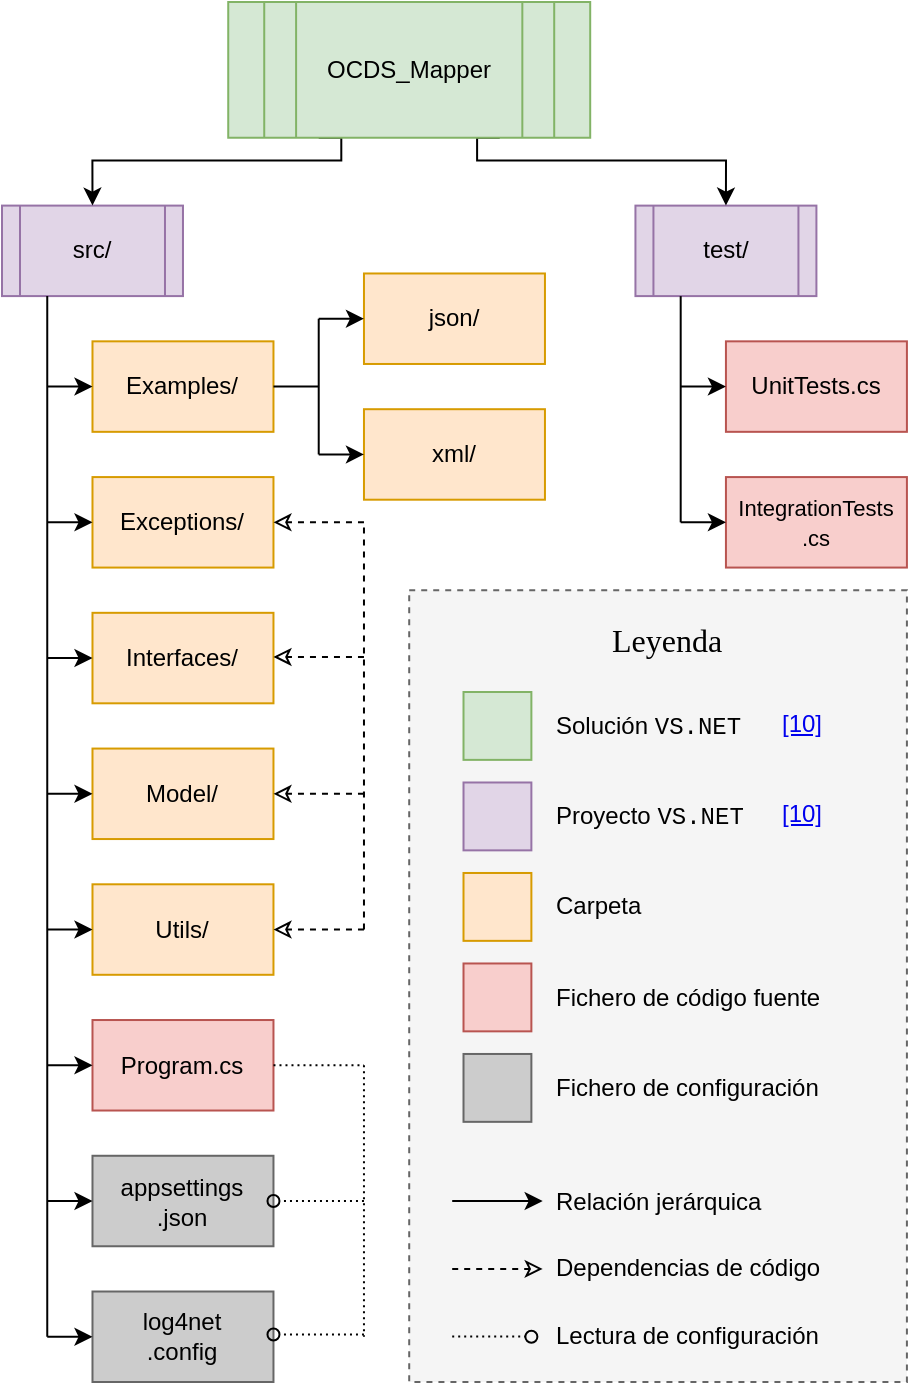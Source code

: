 <mxfile version="14.5.1" type="device"><diagram id="QbHbkleJUsxGR9_79U8a" name="Página-1"><mxGraphModel dx="1422" dy="825" grid="1" gridSize="10" guides="1" tooltips="1" connect="1" arrows="1" fold="1" page="1" pageScale="1" pageWidth="827" pageHeight="1169" math="0" shadow="0"><root><mxCell id="0"/><mxCell id="1" parent="0"/><mxCell id="VqXZYSWMb4L9y5wpS0Xz-1" value="" style="group" vertex="1" connectable="0" parent="1"><mxGeometry x="120" y="30" width="452.46" height="690" as="geometry"/></mxCell><mxCell id="2zbSsPdtElffrA6Gq3fq-1" value="src/" style="shape=process;whiteSpace=wrap;html=1;backgroundOutline=1;direction=west;fillColor=#e1d5e7;strokeColor=#9673a6;" parent="VqXZYSWMb4L9y5wpS0Xz-1" vertex="1"><mxGeometry y="101.803" width="90.492" height="45.246" as="geometry"/></mxCell><mxCell id="2zbSsPdtElffrA6Gq3fq-2" value="test/" style="shape=process;whiteSpace=wrap;html=1;backgroundOutline=1;fillColor=#e1d5e7;strokeColor=#9673a6;" parent="VqXZYSWMb4L9y5wpS0Xz-1" vertex="1"><mxGeometry x="316.722" y="101.803" width="90.492" height="45.246" as="geometry"/></mxCell><mxCell id="2zbSsPdtElffrA6Gq3fq-3" value="Examples/" style="rounded=0;whiteSpace=wrap;html=1;fillColor=#ffe6cc;strokeColor=#d79b00;" parent="VqXZYSWMb4L9y5wpS0Xz-1" vertex="1"><mxGeometry x="45.246" y="169.672" width="90.492" height="45.246" as="geometry"/></mxCell><mxCell id="2zbSsPdtElffrA6Gq3fq-4" value="Exceptions/" style="rounded=0;whiteSpace=wrap;html=1;fillColor=#ffe6cc;strokeColor=#d79b00;" parent="VqXZYSWMb4L9y5wpS0Xz-1" vertex="1"><mxGeometry x="45.246" y="237.541" width="90.492" height="45.246" as="geometry"/></mxCell><mxCell id="2zbSsPdtElffrA6Gq3fq-5" value="Interfaces/" style="rounded=0;whiteSpace=wrap;html=1;fillColor=#ffe6cc;strokeColor=#d79b00;" parent="VqXZYSWMb4L9y5wpS0Xz-1" vertex="1"><mxGeometry x="45.246" y="305.41" width="90.492" height="45.246" as="geometry"/></mxCell><mxCell id="2zbSsPdtElffrA6Gq3fq-6" value="Model/" style="rounded=0;whiteSpace=wrap;html=1;fillColor=#ffe6cc;strokeColor=#d79b00;" parent="VqXZYSWMb4L9y5wpS0Xz-1" vertex="1"><mxGeometry x="45.246" y="373.279" width="90.492" height="45.246" as="geometry"/></mxCell><mxCell id="2zbSsPdtElffrA6Gq3fq-7" value="Utils/" style="rounded=0;whiteSpace=wrap;html=1;fillColor=#ffe6cc;strokeColor=#d79b00;" parent="VqXZYSWMb4L9y5wpS0Xz-1" vertex="1"><mxGeometry x="45.246" y="441.148" width="90.492" height="45.246" as="geometry"/></mxCell><mxCell id="2zbSsPdtElffrA6Gq3fq-13" value="xml/" style="rounded=0;whiteSpace=wrap;html=1;fillColor=#ffe6cc;strokeColor=#d79b00;" parent="VqXZYSWMb4L9y5wpS0Xz-1" vertex="1"><mxGeometry x="180.984" y="203.607" width="90.492" height="45.246" as="geometry"/></mxCell><mxCell id="2zbSsPdtElffrA6Gq3fq-14" value="json/" style="rounded=0;whiteSpace=wrap;html=1;fillColor=#ffe6cc;strokeColor=#d79b00;" parent="VqXZYSWMb4L9y5wpS0Xz-1" vertex="1"><mxGeometry x="180.984" y="135.738" width="90.492" height="45.246" as="geometry"/></mxCell><mxCell id="2zbSsPdtElffrA6Gq3fq-21" value="" style="endArrow=none;dashed=1;html=1;" parent="VqXZYSWMb4L9y5wpS0Xz-1" edge="1"><mxGeometry width="50" height="50" relative="1" as="geometry"><mxPoint x="180.984" y="463.77" as="sourcePoint"/><mxPoint x="180.984" y="260.164" as="targetPoint"/></mxGeometry></mxCell><mxCell id="2zbSsPdtElffrA6Gq3fq-23" value="" style="endArrow=classic;html=1;dashed=1;entryX=1;entryY=0.5;entryDx=0;entryDy=0;endFill=0;" parent="VqXZYSWMb4L9y5wpS0Xz-1" target="2zbSsPdtElffrA6Gq3fq-4" edge="1"><mxGeometry width="50" height="50" relative="1" as="geometry"><mxPoint x="180.984" y="260.164" as="sourcePoint"/><mxPoint x="361.968" y="418.525" as="targetPoint"/></mxGeometry></mxCell><mxCell id="2zbSsPdtElffrA6Gq3fq-24" value="" style="endArrow=classic;html=1;dashed=1;entryX=1;entryY=0.5;entryDx=0;entryDy=0;endFill=0;" parent="VqXZYSWMb4L9y5wpS0Xz-1" edge="1"><mxGeometry width="50" height="50" relative="1" as="geometry"><mxPoint x="180.984" y="327.467" as="sourcePoint"/><mxPoint x="135.738" y="327.467" as="targetPoint"/></mxGeometry></mxCell><mxCell id="2zbSsPdtElffrA6Gq3fq-25" value="" style="endArrow=classic;html=1;dashed=1;entryX=1;entryY=0.5;entryDx=0;entryDy=0;endFill=0;" parent="VqXZYSWMb4L9y5wpS0Xz-1" target="2zbSsPdtElffrA6Gq3fq-6" edge="1"><mxGeometry width="50" height="50" relative="1" as="geometry"><mxPoint x="180.984" y="395.902" as="sourcePoint"/><mxPoint x="158.361" y="282.787" as="targetPoint"/></mxGeometry></mxCell><mxCell id="2zbSsPdtElffrA6Gq3fq-26" value="" style="endArrow=classic;html=1;dashed=1;entryX=1;entryY=0.5;entryDx=0;entryDy=0;endFill=0;" parent="VqXZYSWMb4L9y5wpS0Xz-1" target="2zbSsPdtElffrA6Gq3fq-7" edge="1"><mxGeometry width="50" height="50" relative="1" as="geometry"><mxPoint x="180.984" y="463.77" as="sourcePoint"/><mxPoint x="169.672" y="294.098" as="targetPoint"/></mxGeometry></mxCell><mxCell id="2zbSsPdtElffrA6Gq3fq-27" value="appsettings&lt;br&gt;.json" style="rounded=0;whiteSpace=wrap;html=1;strokeColor=#666666;fillColor=#CCCCCC;" parent="VqXZYSWMb4L9y5wpS0Xz-1" vertex="1"><mxGeometry x="45.246" y="576.885" width="90.492" height="45.246" as="geometry"/></mxCell><mxCell id="2zbSsPdtElffrA6Gq3fq-28" value="log4net&lt;br&gt;.config" style="rounded=0;whiteSpace=wrap;html=1;strokeColor=#666666;fillColor=#CCCCCC;" parent="VqXZYSWMb4L9y5wpS0Xz-1" vertex="1"><mxGeometry x="45.246" y="644.754" width="90.492" height="45.246" as="geometry"/></mxCell><mxCell id="2zbSsPdtElffrA6Gq3fq-29" value="Program.cs" style="rounded=0;whiteSpace=wrap;html=1;strokeColor=#b85450;fillColor=#f8cecc;" parent="VqXZYSWMb4L9y5wpS0Xz-1" vertex="1"><mxGeometry x="45.246" y="509.016" width="90.492" height="45.246" as="geometry"/></mxCell><mxCell id="2zbSsPdtElffrA6Gq3fq-41" value="UnitTests.cs" style="rounded=0;whiteSpace=wrap;html=1;strokeColor=#b85450;fillColor=#f8cecc;" parent="VqXZYSWMb4L9y5wpS0Xz-1" vertex="1"><mxGeometry x="361.968" y="169.672" width="90.492" height="45.246" as="geometry"/></mxCell><mxCell id="2zbSsPdtElffrA6Gq3fq-42" value="&lt;font style=&quot;font-size: 11px&quot;&gt;IntegrationTests&lt;br&gt;.cs&lt;/font&gt;" style="rounded=0;whiteSpace=wrap;html=1;strokeColor=#b85450;fillColor=#f8cecc;" parent="VqXZYSWMb4L9y5wpS0Xz-1" vertex="1"><mxGeometry x="361.968" y="237.541" width="90.492" height="45.246" as="geometry"/></mxCell><mxCell id="UAvKf2y8575WfMr1t0Ge-1" value="" style="group;fillColor=#f5f5f5;strokeColor=#666666;fontColor=#333333;dashed=1;" parent="VqXZYSWMb4L9y5wpS0Xz-1" vertex="1" connectable="0"><mxGeometry x="203.607" y="294.098" width="248.853" height="395.902" as="geometry"/></mxCell><mxCell id="UAvKf2y8575WfMr1t0Ge-3" value="&lt;font style=&quot;font-size: 16px&quot;&gt;Leyenda&lt;/font&gt;" style="text;html=1;strokeColor=none;fillColor=none;align=center;verticalAlign=middle;whiteSpace=wrap;rounded=0;shadow=0;glass=0;dashed=1;sketch=0;fontFamily=Roboto Slab;fontSource=https://fonts.googleapis.com/css?family=Roboto+Slab;fontSize=20;" parent="UAvKf2y8575WfMr1t0Ge-1" vertex="1"><mxGeometry x="106.328" y="11.311" width="45.246" height="22.623" as="geometry"/></mxCell><mxCell id="UAvKf2y8575WfMr1t0Ge-45" value="" style="group" parent="UAvKf2y8575WfMr1t0Ge-1" vertex="1" connectable="0"><mxGeometry x="21.492" y="50.902" width="213.787" height="294.098" as="geometry"/></mxCell><mxCell id="UAvKf2y8575WfMr1t0Ge-9" value="" style="rounded=0;whiteSpace=wrap;html=1;strokeColor=#9673a6;fillColor=#e1d5e7;" parent="UAvKf2y8575WfMr1t0Ge-45" vertex="1"><mxGeometry x="5.656" y="45.246" width="33.934" height="33.934" as="geometry"/></mxCell><mxCell id="UAvKf2y8575WfMr1t0Ge-10" value="" style="rounded=0;whiteSpace=wrap;html=1;strokeColor=#d79b00;fillColor=#ffe6cc;" parent="UAvKf2y8575WfMr1t0Ge-45" vertex="1"><mxGeometry x="5.656" y="90.492" width="33.934" height="33.934" as="geometry"/></mxCell><mxCell id="UAvKf2y8575WfMr1t0Ge-11" value="" style="rounded=0;whiteSpace=wrap;html=1;strokeColor=#b85450;fillColor=#f8cecc;" parent="UAvKf2y8575WfMr1t0Ge-45" vertex="1"><mxGeometry x="5.656" y="135.738" width="33.934" height="33.934" as="geometry"/></mxCell><mxCell id="UAvKf2y8575WfMr1t0Ge-12" value="" style="rounded=0;whiteSpace=wrap;html=1;strokeColor=#666666;fontColor=#333333;fillColor=#CCCCCC;" parent="UAvKf2y8575WfMr1t0Ge-45" vertex="1"><mxGeometry x="5.656" y="180.984" width="33.934" height="33.934" as="geometry"/></mxCell><mxCell id="UAvKf2y8575WfMr1t0Ge-23" value="" style="rounded=0;whiteSpace=wrap;html=1;strokeColor=#82b366;fillColor=#d5e8d4;" parent="UAvKf2y8575WfMr1t0Ge-45" vertex="1"><mxGeometry x="5.656" width="33.934" height="33.934" as="geometry"/></mxCell><mxCell id="UAvKf2y8575WfMr1t0Ge-31" value="Solución &lt;font face=&quot;Courier New&quot;&gt;VS.NET&lt;/font&gt;" style="text;html=1;strokeColor=none;fillColor=none;align=left;verticalAlign=middle;whiteSpace=wrap;rounded=0;fontColor=#000000;" parent="UAvKf2y8575WfMr1t0Ge-45" vertex="1"><mxGeometry x="49.771" y="5.656" width="152.705" height="22.623" as="geometry"/></mxCell><mxCell id="UAvKf2y8575WfMr1t0Ge-32" value="Proyecto&amp;nbsp;&lt;font face=&quot;Courier New&quot;&gt;VS.NET&lt;/font&gt;" style="text;html=1;strokeColor=none;fillColor=none;align=left;verticalAlign=middle;whiteSpace=wrap;rounded=0;fontColor=#000000;" parent="UAvKf2y8575WfMr1t0Ge-45" vertex="1"><mxGeometry x="49.771" y="50.902" width="152.705" height="22.623" as="geometry"/></mxCell><mxCell id="UAvKf2y8575WfMr1t0Ge-33" value="Carpeta" style="text;html=1;strokeColor=none;fillColor=none;align=left;verticalAlign=middle;whiteSpace=wrap;rounded=0;fontColor=#000000;" parent="UAvKf2y8575WfMr1t0Ge-45" vertex="1"><mxGeometry x="49.771" y="96.148" width="152.705" height="22.623" as="geometry"/></mxCell><mxCell id="UAvKf2y8575WfMr1t0Ge-34" value="Fichero de código fuente" style="text;html=1;strokeColor=none;fillColor=none;align=left;verticalAlign=middle;whiteSpace=wrap;rounded=0;fontColor=#000000;" parent="UAvKf2y8575WfMr1t0Ge-45" vertex="1"><mxGeometry x="49.771" y="141.393" width="164.017" height="22.623" as="geometry"/></mxCell><mxCell id="UAvKf2y8575WfMr1t0Ge-35" value="Fichero de configuración" style="text;html=1;strokeColor=none;fillColor=none;align=left;verticalAlign=middle;whiteSpace=wrap;rounded=0;fontColor=#000000;" parent="UAvKf2y8575WfMr1t0Ge-45" vertex="1"><mxGeometry x="49.771" y="186.639" width="164.017" height="22.623" as="geometry"/></mxCell><UserObject label="[10]" link="https://docs.microsoft.com/es-es/visualstudio/get-started/tutorial-projects-solutions?view=vs-2019" id="UAvKf2y8575WfMr1t0Ge-56"><mxCell style="text;html=1;strokeColor=none;fillColor=none;whiteSpace=wrap;align=center;verticalAlign=middle;fontColor=#0000EE;fontStyle=4;dashed=1;" parent="UAvKf2y8575WfMr1t0Ge-45" vertex="1"><mxGeometry x="158.361" y="-1.131" width="33.934" height="33.934" as="geometry"/></mxCell></UserObject><UserObject label="[10]" link="https://docs.microsoft.com/es-es/visualstudio/get-started/tutorial-projects-solutions?view=vs-2019" id="UAvKf2y8575WfMr1t0Ge-57"><mxCell style="text;html=1;strokeColor=none;fillColor=none;whiteSpace=wrap;align=center;verticalAlign=middle;fontColor=#0000EE;fontStyle=4;dashed=1;" parent="UAvKf2y8575WfMr1t0Ge-45" vertex="1"><mxGeometry x="158.361" y="45.246" width="33.934" height="30.541" as="geometry"/></mxCell></UserObject><mxCell id="UAvKf2y8575WfMr1t0Ge-51" style="edgeStyle=orthogonalEdgeStyle;rounded=0;orthogonalLoop=1;jettySize=auto;html=1;exitX=1;exitY=0.5;exitDx=0;exitDy=0;dashed=1;endArrow=oval;endFill=0;dashPattern=1 2;" parent="UAvKf2y8575WfMr1t0Ge-1" edge="1"><mxGeometry relative="1" as="geometry"><mxPoint x="21.492" y="373.143" as="sourcePoint"/><mxPoint x="61.082" y="373.279" as="targetPoint"/><Array as="points"><mxPoint x="56.557" y="373.279"/><mxPoint x="56.557" y="373.279"/></Array></mxGeometry></mxCell><mxCell id="UAvKf2y8575WfMr1t0Ge-29" style="edgeStyle=orthogonalEdgeStyle;rounded=0;orthogonalLoop=1;jettySize=auto;html=1;exitX=1;exitY=0.5;exitDx=0;exitDy=0;" parent="UAvKf2y8575WfMr1t0Ge-1" edge="1"><mxGeometry relative="1" as="geometry"><mxPoint x="21.492" y="305.41" as="sourcePoint"/><mxPoint x="66.738" y="305.41" as="targetPoint"/></mxGeometry></mxCell><mxCell id="UAvKf2y8575WfMr1t0Ge-52" style="edgeStyle=orthogonalEdgeStyle;rounded=0;orthogonalLoop=1;jettySize=auto;html=1;exitX=1;exitY=0.5;exitDx=0;exitDy=0;dashed=1;endArrow=classic;endFill=0;" parent="UAvKf2y8575WfMr1t0Ge-1" edge="1"><mxGeometry relative="1" as="geometry"><mxPoint x="21.492" y="339.344" as="sourcePoint"/><mxPoint x="66.738" y="339.344" as="targetPoint"/></mxGeometry></mxCell><mxCell id="UAvKf2y8575WfMr1t0Ge-36" value="Relación jerárquica" style="text;html=1;strokeColor=none;fillColor=none;align=left;verticalAlign=middle;whiteSpace=wrap;rounded=0;fontColor=#000000;" parent="UAvKf2y8575WfMr1t0Ge-1" vertex="1"><mxGeometry x="71.262" y="294.098" width="164.017" height="22.623" as="geometry"/></mxCell><mxCell id="UAvKf2y8575WfMr1t0Ge-47" value="Dependencias de código" style="text;html=1;strokeColor=none;fillColor=none;align=left;verticalAlign=middle;whiteSpace=wrap;rounded=0;fontColor=#000000;" parent="UAvKf2y8575WfMr1t0Ge-1" vertex="1"><mxGeometry x="71.262" y="328.033" width="164.017" height="22.623" as="geometry"/></mxCell><mxCell id="UAvKf2y8575WfMr1t0Ge-37" value="Lectura de configuración" style="text;html=1;strokeColor=none;fillColor=none;align=left;verticalAlign=middle;whiteSpace=wrap;rounded=0;fontColor=#000000;" parent="UAvKf2y8575WfMr1t0Ge-1" vertex="1"><mxGeometry x="71.262" y="361.967" width="164.017" height="22.623" as="geometry"/></mxCell><mxCell id="UAvKf2y8575WfMr1t0Ge-19" style="edgeStyle=orthogonalEdgeStyle;rounded=0;orthogonalLoop=1;jettySize=auto;html=1;exitX=0.25;exitY=1;exitDx=0;exitDy=0;entryX=0.5;entryY=1;entryDx=0;entryDy=0;startArrow=none;startFill=0;endArrow=classic;endFill=1;fontColor=#000000;" parent="VqXZYSWMb4L9y5wpS0Xz-1" source="UAvKf2y8575WfMr1t0Ge-14" target="2zbSsPdtElffrA6Gq3fq-1" edge="1"><mxGeometry relative="1" as="geometry"><Array as="points"><mxPoint x="169.672" y="79.18"/><mxPoint x="45.246" y="79.18"/></Array></mxGeometry></mxCell><mxCell id="UAvKf2y8575WfMr1t0Ge-20" style="edgeStyle=orthogonalEdgeStyle;rounded=0;orthogonalLoop=1;jettySize=auto;html=1;exitX=0.75;exitY=1;exitDx=0;exitDy=0;entryX=0.5;entryY=0;entryDx=0;entryDy=0;startArrow=none;startFill=0;endArrow=classic;endFill=1;fontColor=#000000;" parent="VqXZYSWMb4L9y5wpS0Xz-1" source="UAvKf2y8575WfMr1t0Ge-14" target="2zbSsPdtElffrA6Gq3fq-2" edge="1"><mxGeometry relative="1" as="geometry"><Array as="points"><mxPoint x="237.541" y="79.18"/><mxPoint x="361.968" y="79.18"/></Array></mxGeometry></mxCell><mxCell id="UAvKf2y8575WfMr1t0Ge-14" value="OCDS_Mapper" style="shape=process;whiteSpace=wrap;html=1;backgroundOutline=1;strokeColor=#82b366;fillColor=#d5e8d4;" parent="VqXZYSWMb4L9y5wpS0Xz-1" vertex="1"><mxGeometry x="113.115" width="180.984" height="67.869" as="geometry"/></mxCell><mxCell id="UAvKf2y8575WfMr1t0Ge-21" value="" style="endArrow=none;html=1;fontColor=#000000;strokeColor=#82B366;" parent="VqXZYSWMb4L9y5wpS0Xz-1" edge="1"><mxGeometry width="50" height="50" relative="1" as="geometry"><mxPoint x="147.049" y="67.869" as="sourcePoint"/><mxPoint x="147.049" as="targetPoint"/></mxGeometry></mxCell><mxCell id="UAvKf2y8575WfMr1t0Ge-22" value="" style="endArrow=none;html=1;fontColor=#000000;strokeColor=#82B366;" parent="VqXZYSWMb4L9y5wpS0Xz-1" edge="1"><mxGeometry width="50" height="50" relative="1" as="geometry"><mxPoint x="260.164" y="67.869" as="sourcePoint"/><mxPoint x="260.164" as="targetPoint"/></mxGeometry></mxCell><mxCell id="UAvKf2y8575WfMr1t0Ge-40" value="" style="endArrow=none;html=1;dashed=1;dashPattern=1 2;fontColor=#000000;" parent="VqXZYSWMb4L9y5wpS0Xz-1" edge="1"><mxGeometry width="50" height="50" relative="1" as="geometry"><mxPoint x="180.984" y="531.639" as="sourcePoint"/><mxPoint x="180.984" y="667.377" as="targetPoint"/></mxGeometry></mxCell><mxCell id="UAvKf2y8575WfMr1t0Ge-42" value="" style="endArrow=oval;html=1;dashed=1;dashPattern=1 2;fontColor=#000000;entryX=1;entryY=0.5;entryDx=0;entryDy=0;endFill=0;" parent="VqXZYSWMb4L9y5wpS0Xz-1" edge="1"><mxGeometry width="50" height="50" relative="1" as="geometry"><mxPoint x="180.984" y="666.246" as="sourcePoint"/><mxPoint x="135.738" y="666.246" as="targetPoint"/></mxGeometry></mxCell><mxCell id="UAvKf2y8575WfMr1t0Ge-43" value="" style="endArrow=none;html=1;dashed=1;dashPattern=1 2;fontColor=#000000;exitX=1;exitY=0.5;exitDx=0;exitDy=0;" parent="VqXZYSWMb4L9y5wpS0Xz-1" source="2zbSsPdtElffrA6Gq3fq-29" edge="1"><mxGeometry width="50" height="50" relative="1" as="geometry"><mxPoint x="192.295" y="542.951" as="sourcePoint"/><mxPoint x="180.984" y="531.639" as="targetPoint"/></mxGeometry></mxCell><mxCell id="UAvKf2y8575WfMr1t0Ge-44" value="" style="endArrow=oval;html=1;dashed=1;dashPattern=1 2;fontColor=#000000;entryX=1;entryY=0.5;entryDx=0;entryDy=0;endFill=0;" parent="VqXZYSWMb4L9y5wpS0Xz-1" target="2zbSsPdtElffrA6Gq3fq-27" edge="1"><mxGeometry width="50" height="50" relative="1" as="geometry"><mxPoint x="180.984" y="599.508" as="sourcePoint"/><mxPoint x="147.049" y="677.557" as="targetPoint"/></mxGeometry></mxCell><mxCell id="UAvKf2y8575WfMr1t0Ge-58" value="" style="endArrow=none;html=1;fontColor=#000000;entryX=0.75;entryY=0;entryDx=0;entryDy=0;" parent="VqXZYSWMb4L9y5wpS0Xz-1" target="2zbSsPdtElffrA6Gq3fq-1" edge="1"><mxGeometry width="50" height="50" relative="1" as="geometry"><mxPoint x="22.623" y="667.377" as="sourcePoint"/><mxPoint x="-67.869" y="452.459" as="targetPoint"/></mxGeometry></mxCell><mxCell id="UAvKf2y8575WfMr1t0Ge-60" value="" style="endArrow=classic;html=1;fontColor=#000000;entryX=0;entryY=0.5;entryDx=0;entryDy=0;" parent="VqXZYSWMb4L9y5wpS0Xz-1" target="2zbSsPdtElffrA6Gq3fq-3" edge="1"><mxGeometry width="50" height="50" relative="1" as="geometry"><mxPoint x="22.623" y="192.295" as="sourcePoint"/><mxPoint x="-67.869" y="452.459" as="targetPoint"/></mxGeometry></mxCell><mxCell id="UAvKf2y8575WfMr1t0Ge-61" value="" style="endArrow=classic;html=1;fontColor=#000000;entryX=0;entryY=0.5;entryDx=0;entryDy=0;" parent="VqXZYSWMb4L9y5wpS0Xz-1" target="2zbSsPdtElffrA6Gq3fq-4" edge="1"><mxGeometry width="50" height="50" relative="1" as="geometry"><mxPoint x="22.623" y="260.164" as="sourcePoint"/><mxPoint x="56.557" y="203.607" as="targetPoint"/></mxGeometry></mxCell><mxCell id="UAvKf2y8575WfMr1t0Ge-62" value="" style="endArrow=classic;html=1;fontColor=#000000;entryX=0;entryY=0.5;entryDx=0;entryDy=0;" parent="VqXZYSWMb4L9y5wpS0Xz-1" target="2zbSsPdtElffrA6Gq3fq-5" edge="1"><mxGeometry width="50" height="50" relative="1" as="geometry"><mxPoint x="22.623" y="328.033" as="sourcePoint"/><mxPoint x="56.557" y="271.475" as="targetPoint"/></mxGeometry></mxCell><mxCell id="UAvKf2y8575WfMr1t0Ge-63" value="" style="endArrow=classic;html=1;fontColor=#000000;entryX=0;entryY=0.5;entryDx=0;entryDy=0;" parent="VqXZYSWMb4L9y5wpS0Xz-1" target="2zbSsPdtElffrA6Gq3fq-6" edge="1"><mxGeometry width="50" height="50" relative="1" as="geometry"><mxPoint x="22.623" y="395.902" as="sourcePoint"/><mxPoint x="56.557" y="339.344" as="targetPoint"/></mxGeometry></mxCell><mxCell id="UAvKf2y8575WfMr1t0Ge-70" value="" style="endArrow=classic;html=1;fontColor=#000000;entryX=0;entryY=0.5;entryDx=0;entryDy=0;" parent="VqXZYSWMb4L9y5wpS0Xz-1" target="2zbSsPdtElffrA6Gq3fq-7" edge="1"><mxGeometry width="50" height="50" relative="1" as="geometry"><mxPoint x="22.623" y="463.77" as="sourcePoint"/><mxPoint x="56.557" y="407.213" as="targetPoint"/></mxGeometry></mxCell><mxCell id="UAvKf2y8575WfMr1t0Ge-71" value="" style="endArrow=classic;html=1;fontColor=#000000;entryX=0;entryY=0.5;entryDx=0;entryDy=0;" parent="VqXZYSWMb4L9y5wpS0Xz-1" target="2zbSsPdtElffrA6Gq3fq-29" edge="1"><mxGeometry width="50" height="50" relative="1" as="geometry"><mxPoint x="22.623" y="531.639" as="sourcePoint"/><mxPoint x="67.869" y="418.525" as="targetPoint"/></mxGeometry></mxCell><mxCell id="UAvKf2y8575WfMr1t0Ge-72" value="" style="endArrow=classic;html=1;fontColor=#000000;entryX=0;entryY=0.5;entryDx=0;entryDy=0;" parent="VqXZYSWMb4L9y5wpS0Xz-1" target="2zbSsPdtElffrA6Gq3fq-27" edge="1"><mxGeometry width="50" height="50" relative="1" as="geometry"><mxPoint x="22.623" y="599.508" as="sourcePoint"/><mxPoint x="79.18" y="429.836" as="targetPoint"/></mxGeometry></mxCell><mxCell id="UAvKf2y8575WfMr1t0Ge-73" value="" style="endArrow=classic;html=1;fontColor=#000000;entryX=0;entryY=0.5;entryDx=0;entryDy=0;" parent="VqXZYSWMb4L9y5wpS0Xz-1" target="2zbSsPdtElffrA6Gq3fq-28" edge="1"><mxGeometry width="50" height="50" relative="1" as="geometry"><mxPoint x="22.623" y="667.377" as="sourcePoint"/><mxPoint x="90.492" y="441.148" as="targetPoint"/></mxGeometry></mxCell><mxCell id="UAvKf2y8575WfMr1t0Ge-74" value="" style="endArrow=none;html=1;fontColor=#000000;entryX=1;entryY=0.5;entryDx=0;entryDy=0;" parent="VqXZYSWMb4L9y5wpS0Xz-1" target="2zbSsPdtElffrA6Gq3fq-3" edge="1"><mxGeometry width="50" height="50" relative="1" as="geometry"><mxPoint x="158.361" y="192.295" as="sourcePoint"/><mxPoint x="33.934" y="158.361" as="targetPoint"/></mxGeometry></mxCell><mxCell id="UAvKf2y8575WfMr1t0Ge-75" value="" style="endArrow=none;html=1;fontColor=#000000;" parent="VqXZYSWMb4L9y5wpS0Xz-1" edge="1"><mxGeometry width="50" height="50" relative="1" as="geometry"><mxPoint x="158.361" y="158.361" as="sourcePoint"/><mxPoint x="158.361" y="226.23" as="targetPoint"/></mxGeometry></mxCell><mxCell id="UAvKf2y8575WfMr1t0Ge-77" value="" style="endArrow=classic;html=1;fontColor=#000000;entryX=0;entryY=0.5;entryDx=0;entryDy=0;" parent="VqXZYSWMb4L9y5wpS0Xz-1" target="2zbSsPdtElffrA6Gq3fq-14" edge="1"><mxGeometry width="50" height="50" relative="1" as="geometry"><mxPoint x="158.361" y="158.361" as="sourcePoint"/><mxPoint x="56.557" y="203.607" as="targetPoint"/></mxGeometry></mxCell><mxCell id="UAvKf2y8575WfMr1t0Ge-78" value="" style="endArrow=classic;html=1;fontColor=#000000;entryX=0;entryY=0.5;entryDx=0;entryDy=0;entryPerimeter=0;" parent="VqXZYSWMb4L9y5wpS0Xz-1" target="2zbSsPdtElffrA6Gq3fq-13" edge="1"><mxGeometry width="50" height="50" relative="1" as="geometry"><mxPoint x="158.361" y="226.23" as="sourcePoint"/><mxPoint x="192.295" y="169.672" as="targetPoint"/></mxGeometry></mxCell><mxCell id="UAvKf2y8575WfMr1t0Ge-79" value="" style="endArrow=none;html=1;fontColor=#000000;exitX=0.25;exitY=1;exitDx=0;exitDy=0;" parent="VqXZYSWMb4L9y5wpS0Xz-1" source="2zbSsPdtElffrA6Gq3fq-2" edge="1"><mxGeometry width="50" height="50" relative="1" as="geometry"><mxPoint x="169.672" y="169.672" as="sourcePoint"/><mxPoint x="339.345" y="260.164" as="targetPoint"/></mxGeometry></mxCell><mxCell id="UAvKf2y8575WfMr1t0Ge-80" value="" style="endArrow=classic;html=1;fontColor=#000000;entryX=0;entryY=0.5;entryDx=0;entryDy=0;" parent="VqXZYSWMb4L9y5wpS0Xz-1" target="2zbSsPdtElffrA6Gq3fq-42" edge="1"><mxGeometry width="50" height="50" relative="1" as="geometry"><mxPoint x="339.345" y="260.164" as="sourcePoint"/><mxPoint x="192.295" y="237.541" as="targetPoint"/></mxGeometry></mxCell><mxCell id="UAvKf2y8575WfMr1t0Ge-81" value="" style="endArrow=classic;html=1;fontColor=#000000;entryX=0;entryY=0.5;entryDx=0;entryDy=0;" parent="VqXZYSWMb4L9y5wpS0Xz-1" target="2zbSsPdtElffrA6Gq3fq-41" edge="1"><mxGeometry width="50" height="50" relative="1" as="geometry"><mxPoint x="339.345" y="192.295" as="sourcePoint"/><mxPoint x="373.279" y="271.475" as="targetPoint"/></mxGeometry></mxCell></root></mxGraphModel></diagram></mxfile>